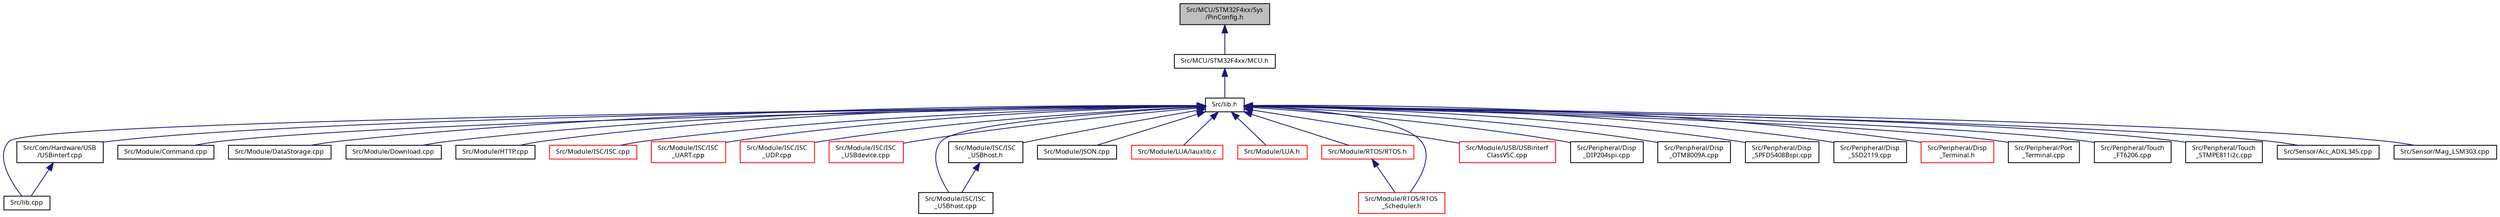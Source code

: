 digraph "Src/MCU/STM32F4xx/Sys/PinConfig.h"
{
  edge [fontname="Sans",fontsize="8",labelfontname="Sans",labelfontsize="8"];
  node [fontname="Sans",fontsize="8",shape=record];
  Node1 [label="Src/MCU/STM32F4xx/Sys\l/PinConfig.h",height=0.2,width=0.4,color="black", fillcolor="grey75", style="filled", fontcolor="black"];
  Node1 -> Node2 [dir="back",color="midnightblue",fontsize="8",style="solid",fontname="Sans"];
  Node2 [label="Src/MCU/STM32F4xx/MCU.h",height=0.2,width=0.4,color="black", fillcolor="white", style="filled",URL="$_m_c_u_8h_source.html"];
  Node2 -> Node3 [dir="back",color="midnightblue",fontsize="8",style="solid",fontname="Sans"];
  Node3 [label="Src/lib.h",height=0.2,width=0.4,color="black", fillcolor="white", style="filled",URL="$lib_8h.html",tooltip="Library main include file. "];
  Node3 -> Node4 [dir="back",color="midnightblue",fontsize="8",style="solid",fontname="Sans"];
  Node4 [label="Src/lib.cpp",height=0.2,width=0.4,color="black", fillcolor="white", style="filled",URL="$lib_8cpp.html",tooltip="Summary of complete library code. "];
  Node3 -> Node5 [dir="back",color="midnightblue",fontsize="8",style="solid",fontname="Sans"];
  Node5 [label="Src/Com/Hardware/USB\l/USBinterf.cpp",height=0.2,width=0.4,color="black", fillcolor="white", style="filled",URL="$_u_s_binterf_8cpp.html"];
  Node5 -> Node4 [dir="back",color="midnightblue",fontsize="8",style="solid",fontname="Sans"];
  Node3 -> Node6 [dir="back",color="midnightblue",fontsize="8",style="solid",fontname="Sans"];
  Node6 [label="Src/Module/Command.cpp",height=0.2,width=0.4,color="black", fillcolor="white", style="filled",URL="$_command_8cpp.html"];
  Node3 -> Node7 [dir="back",color="midnightblue",fontsize="8",style="solid",fontname="Sans"];
  Node7 [label="Src/Module/DataStorage.cpp",height=0.2,width=0.4,color="black", fillcolor="white", style="filled",URL="$_data_storage_8cpp_source.html"];
  Node3 -> Node8 [dir="back",color="midnightblue",fontsize="8",style="solid",fontname="Sans"];
  Node8 [label="Src/Module/Download.cpp",height=0.2,width=0.4,color="black", fillcolor="white", style="filled",URL="$_download_8cpp.html"];
  Node3 -> Node9 [dir="back",color="midnightblue",fontsize="8",style="solid",fontname="Sans"];
  Node9 [label="Src/Module/HTTP.cpp",height=0.2,width=0.4,color="black", fillcolor="white", style="filled",URL="$_h_t_t_p_8cpp.html"];
  Node3 -> Node10 [dir="back",color="midnightblue",fontsize="8",style="solid",fontname="Sans"];
  Node10 [label="Src/Module/ISC/ISC.cpp",height=0.2,width=0.4,color="red", fillcolor="white", style="filled",URL="$_i_s_c_2_i_s_c_8cpp_source.html"];
  Node3 -> Node11 [dir="back",color="midnightblue",fontsize="8",style="solid",fontname="Sans"];
  Node11 [label="Src/Module/ISC/ISC\l_UART.cpp",height=0.2,width=0.4,color="red", fillcolor="white", style="filled",URL="$_i_s_c___u_a_r_t_8cpp_source.html"];
  Node3 -> Node12 [dir="back",color="midnightblue",fontsize="8",style="solid",fontname="Sans"];
  Node12 [label="Src/Module/ISC/ISC\l_UDP.cpp",height=0.2,width=0.4,color="red", fillcolor="white", style="filled",URL="$_i_s_c___u_d_p_8cpp_source.html"];
  Node3 -> Node13 [dir="back",color="midnightblue",fontsize="8",style="solid",fontname="Sans"];
  Node13 [label="Src/Module/ISC/ISC\l_USBdevice.cpp",height=0.2,width=0.4,color="red", fillcolor="white", style="filled",URL="$_i_s_c___u_s_bdevice_8cpp_source.html"];
  Node3 -> Node14 [dir="back",color="midnightblue",fontsize="8",style="solid",fontname="Sans"];
  Node14 [label="Src/Module/ISC/ISC\l_USBhost.cpp",height=0.2,width=0.4,color="black", fillcolor="white", style="filled",URL="$_i_s_c___u_s_bhost_8cpp.html"];
  Node3 -> Node15 [dir="back",color="midnightblue",fontsize="8",style="solid",fontname="Sans"];
  Node15 [label="Src/Module/ISC/ISC\l_USBhost.h",height=0.2,width=0.4,color="black", fillcolor="white", style="filled",URL="$_i_s_c___u_s_bhost_8h_source.html"];
  Node15 -> Node14 [dir="back",color="midnightblue",fontsize="8",style="solid",fontname="Sans"];
  Node3 -> Node16 [dir="back",color="midnightblue",fontsize="8",style="solid",fontname="Sans"];
  Node16 [label="Src/Module/JSON.cpp",height=0.2,width=0.4,color="black", fillcolor="white", style="filled",URL="$_j_s_o_n_8cpp_source.html"];
  Node3 -> Node17 [dir="back",color="midnightblue",fontsize="8",style="solid",fontname="Sans"];
  Node17 [label="Src/Module/LUA/lauxlib.c",height=0.2,width=0.4,color="red", fillcolor="white", style="filled",URL="$lauxlib_8c_source.html"];
  Node3 -> Node18 [dir="back",color="midnightblue",fontsize="8",style="solid",fontname="Sans"];
  Node18 [label="Src/Module/LUA.h",height=0.2,width=0.4,color="red", fillcolor="white", style="filled",URL="$lua_8h_source.html"];
  Node3 -> Node19 [dir="back",color="midnightblue",fontsize="8",style="solid",fontname="Sans"];
  Node19 [label="Src/Module/RTOS/RTOS.h",height=0.2,width=0.4,color="red", fillcolor="white", style="filled",URL="$_r_t_o_s_2_r_t_o_s_8h.html"];
  Node19 -> Node20 [dir="back",color="midnightblue",fontsize="8",style="solid",fontname="Sans"];
  Node20 [label="Src/Module/RTOS/RTOS\l_Scheduler.h",height=0.2,width=0.4,color="red", fillcolor="white", style="filled",URL="$_r_t_o_s___scheduler_8h.html"];
  Node3 -> Node20 [dir="back",color="midnightblue",fontsize="8",style="solid",fontname="Sans"];
  Node3 -> Node21 [dir="back",color="midnightblue",fontsize="8",style="solid",fontname="Sans"];
  Node21 [label="Src/Module/USB/USBinterf\lClassVSC.cpp",height=0.2,width=0.4,color="red", fillcolor="white", style="filled",URL="$_u_s_binterf_class_v_s_c_8cpp.html"];
  Node3 -> Node22 [dir="back",color="midnightblue",fontsize="8",style="solid",fontname="Sans"];
  Node22 [label="Src/Peripheral/Disp\l_DIP204spi.cpp",height=0.2,width=0.4,color="black", fillcolor="white", style="filled",URL="$_disp___d_i_p204spi_8cpp.html"];
  Node3 -> Node23 [dir="back",color="midnightblue",fontsize="8",style="solid",fontname="Sans"];
  Node23 [label="Src/Peripheral/Disp\l_OTM8009A.cpp",height=0.2,width=0.4,color="black", fillcolor="white", style="filled",URL="$_disp___o_t_m8009_a_8cpp.html"];
  Node3 -> Node24 [dir="back",color="midnightblue",fontsize="8",style="solid",fontname="Sans"];
  Node24 [label="Src/Peripheral/Disp\l_SPFD5408Bspi.cpp",height=0.2,width=0.4,color="black", fillcolor="white", style="filled",URL="$_disp___s_p_f_d5408_bspi_8cpp.html"];
  Node3 -> Node25 [dir="back",color="midnightblue",fontsize="8",style="solid",fontname="Sans"];
  Node25 [label="Src/Peripheral/Disp\l_SSD2119.cpp",height=0.2,width=0.4,color="black", fillcolor="white", style="filled",URL="$_disp___s_s_d2119_8cpp.html"];
  Node3 -> Node26 [dir="back",color="midnightblue",fontsize="8",style="solid",fontname="Sans"];
  Node26 [label="Src/Peripheral/Disp\l_Terminal.h",height=0.2,width=0.4,color="red", fillcolor="white", style="filled",URL="$_disp___terminal_8h.html"];
  Node3 -> Node27 [dir="back",color="midnightblue",fontsize="8",style="solid",fontname="Sans"];
  Node27 [label="Src/Peripheral/Port\l_Terminal.cpp",height=0.2,width=0.4,color="black", fillcolor="white", style="filled",URL="$_port___terminal_8cpp.html"];
  Node3 -> Node28 [dir="back",color="midnightblue",fontsize="8",style="solid",fontname="Sans"];
  Node28 [label="Src/Peripheral/Touch\l_FT6206.cpp",height=0.2,width=0.4,color="black", fillcolor="white", style="filled",URL="$_touch___f_t6206_8cpp.html"];
  Node3 -> Node29 [dir="back",color="midnightblue",fontsize="8",style="solid",fontname="Sans"];
  Node29 [label="Src/Peripheral/Touch\l_STMPE811i2c.cpp",height=0.2,width=0.4,color="black", fillcolor="white", style="filled",URL="$_touch___s_t_m_p_e811i2c_8cpp.html"];
  Node3 -> Node30 [dir="back",color="midnightblue",fontsize="8",style="solid",fontname="Sans"];
  Node30 [label="Src/Sensor/Acc_ADXL345.cpp",height=0.2,width=0.4,color="black", fillcolor="white", style="filled",URL="$_acc___a_d_x_l345_8cpp.html"];
  Node3 -> Node31 [dir="back",color="midnightblue",fontsize="8",style="solid",fontname="Sans"];
  Node31 [label="Src/Sensor/Mag_LSM303.cpp",height=0.2,width=0.4,color="black", fillcolor="white", style="filled",URL="$_mag___l_s_m303_8cpp.html"];
}
